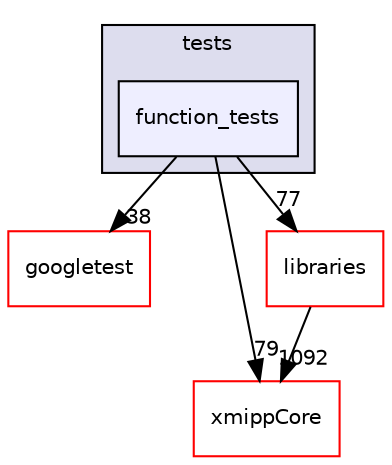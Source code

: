 digraph "xmipp/applications/tests/function_tests" {
  compound=true
  node [ fontsize="10", fontname="Helvetica"];
  edge [ labelfontsize="10", labelfontname="Helvetica"];
  subgraph clusterdir_b9ae5e2b13fc012a9c782257002868bf {
    graph [ bgcolor="#ddddee", pencolor="black", label="tests" fontname="Helvetica", fontsize="10", URL="dir_b9ae5e2b13fc012a9c782257002868bf.html"]
  dir_f74b222a293550d2d47f2ee745b7f263 [shape=box, label="function_tests", style="filled", fillcolor="#eeeeff", pencolor="black", URL="dir_f74b222a293550d2d47f2ee745b7f263.html"];
  }
  dir_2879053b84896c12ffc7981c1bfbc532 [shape=box label="googletest" fillcolor="white" style="filled" color="red" URL="dir_2879053b84896c12ffc7981c1bfbc532.html"];
  dir_ce4d0d8fc85c2c70612466225bfce71d [shape=box label="xmippCore" fillcolor="white" style="filled" color="red" URL="dir_ce4d0d8fc85c2c70612466225bfce71d.html"];
  dir_29dba3f3840f20df3b04d1972e99046b [shape=box label="libraries" fillcolor="white" style="filled" color="red" URL="dir_29dba3f3840f20df3b04d1972e99046b.html"];
  dir_f74b222a293550d2d47f2ee745b7f263->dir_2879053b84896c12ffc7981c1bfbc532 [headlabel="38", labeldistance=1.5 headhref="dir_000264_000002.html"];
  dir_f74b222a293550d2d47f2ee745b7f263->dir_ce4d0d8fc85c2c70612466225bfce71d [headlabel="79", labeldistance=1.5 headhref="dir_000264_000268.html"];
  dir_f74b222a293550d2d47f2ee745b7f263->dir_29dba3f3840f20df3b04d1972e99046b [headlabel="77", labeldistance=1.5 headhref="dir_000264_000027.html"];
  dir_29dba3f3840f20df3b04d1972e99046b->dir_ce4d0d8fc85c2c70612466225bfce71d [headlabel="1092", labeldistance=1.5 headhref="dir_000027_000268.html"];
}
